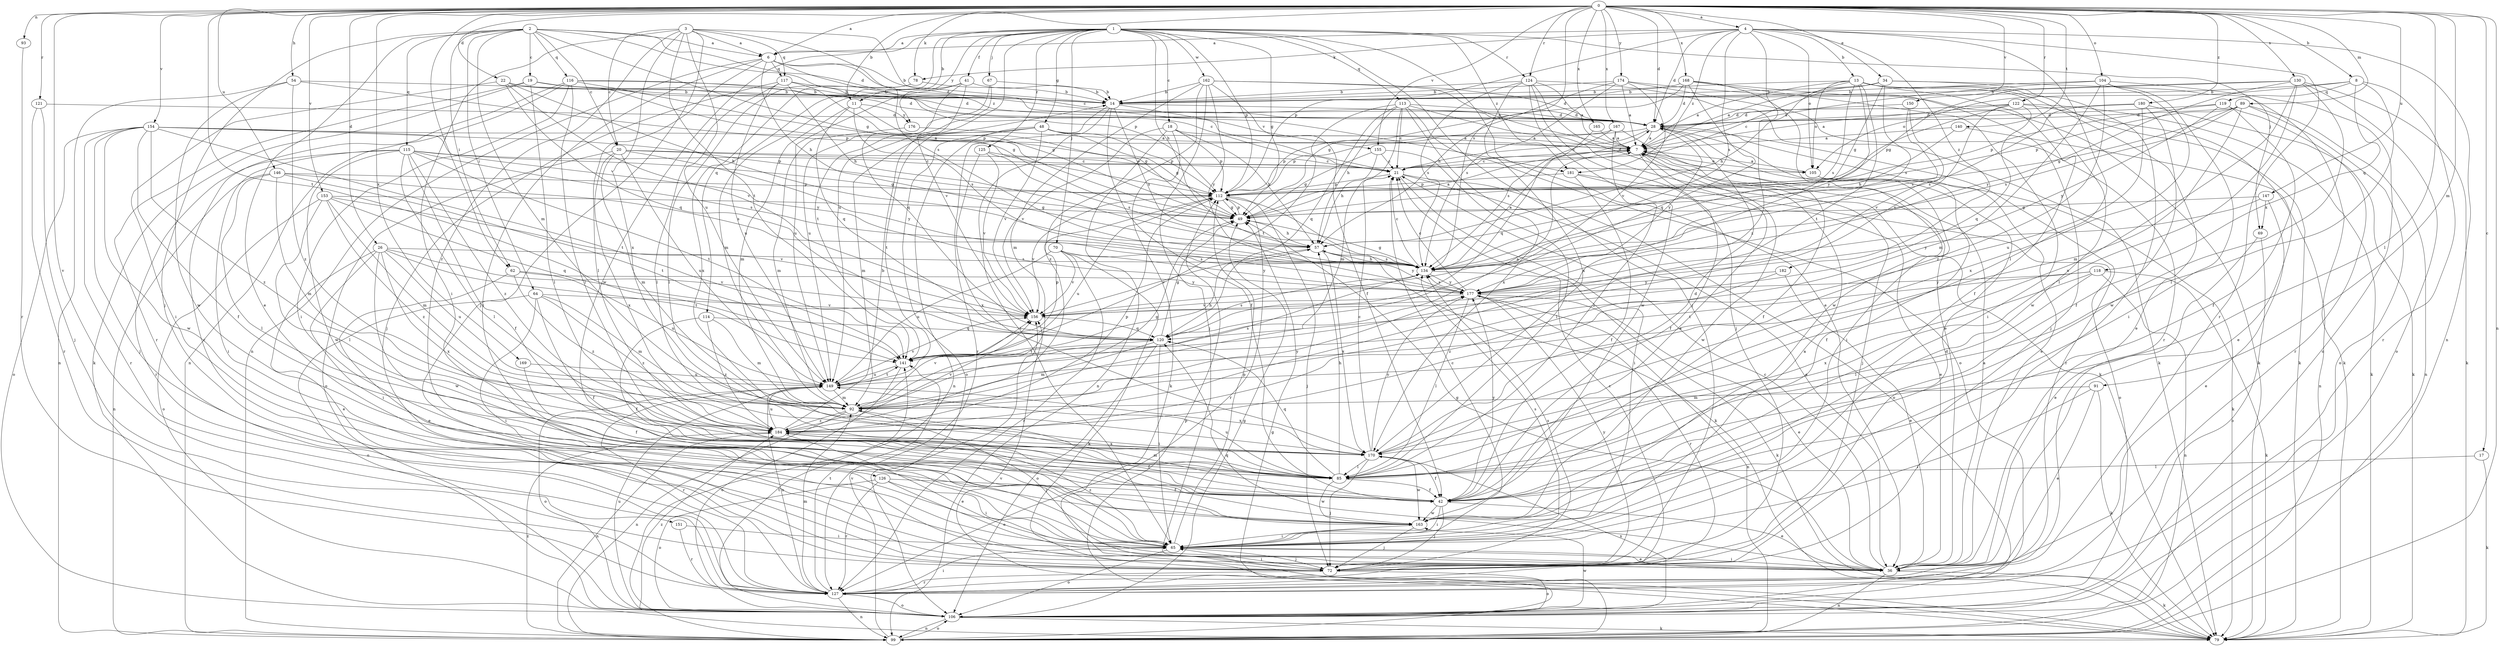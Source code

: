 strict digraph  {
0;
1;
2;
3;
4;
6;
7;
8;
11;
13;
14;
17;
18;
19;
20;
21;
22;
26;
28;
34;
36;
41;
42;
48;
49;
54;
57;
62;
64;
65;
67;
69;
70;
72;
78;
79;
85;
89;
91;
92;
93;
99;
104;
105;
106;
112;
113;
114;
115;
116;
117;
118;
119;
120;
121;
122;
124;
125;
126;
127;
130;
134;
140;
141;
146;
147;
149;
150;
151;
153;
154;
155;
156;
162;
163;
165;
167;
168;
169;
170;
174;
176;
177;
180;
181;
182;
184;
0 -> 4  [label=a];
0 -> 6  [label=a];
0 -> 8  [label=b];
0 -> 11  [label=b];
0 -> 17  [label=c];
0 -> 22  [label=d];
0 -> 26  [label=d];
0 -> 28  [label=d];
0 -> 34  [label=e];
0 -> 54  [label=h];
0 -> 62  [label=i];
0 -> 78  [label=k];
0 -> 85  [label=l];
0 -> 89  [label=m];
0 -> 91  [label=m];
0 -> 93  [label=n];
0 -> 99  [label=n];
0 -> 104  [label=o];
0 -> 121  [label=r];
0 -> 122  [label=r];
0 -> 124  [label=r];
0 -> 130  [label=s];
0 -> 134  [label=s];
0 -> 140  [label=t];
0 -> 141  [label=t];
0 -> 146  [label=u];
0 -> 147  [label=u];
0 -> 150  [label=v];
0 -> 151  [label=v];
0 -> 153  [label=v];
0 -> 154  [label=v];
0 -> 155  [label=v];
0 -> 165  [label=x];
0 -> 167  [label=x];
0 -> 168  [label=x];
0 -> 169  [label=x];
0 -> 174  [label=y];
0 -> 180  [label=z];
1 -> 6  [label=a];
1 -> 11  [label=b];
1 -> 18  [label=c];
1 -> 36  [label=e];
1 -> 41  [label=f];
1 -> 48  [label=g];
1 -> 49  [label=g];
1 -> 57  [label=h];
1 -> 67  [label=j];
1 -> 69  [label=j];
1 -> 70  [label=j];
1 -> 72  [label=j];
1 -> 112  [label=p];
1 -> 113  [label=q];
1 -> 114  [label=q];
1 -> 124  [label=r];
1 -> 125  [label=r];
1 -> 149  [label=u];
1 -> 162  [label=w];
1 -> 163  [label=w];
1 -> 176  [label=y];
1 -> 181  [label=z];
2 -> 6  [label=a];
2 -> 19  [label=c];
2 -> 20  [label=c];
2 -> 28  [label=d];
2 -> 36  [label=e];
2 -> 49  [label=g];
2 -> 62  [label=i];
2 -> 64  [label=i];
2 -> 72  [label=j];
2 -> 92  [label=m];
2 -> 115  [label=q];
2 -> 116  [label=q];
2 -> 181  [label=z];
3 -> 6  [label=a];
3 -> 20  [label=c];
3 -> 21  [label=c];
3 -> 65  [label=i];
3 -> 72  [label=j];
3 -> 117  [label=q];
3 -> 126  [label=r];
3 -> 134  [label=s];
3 -> 141  [label=t];
3 -> 149  [label=u];
3 -> 170  [label=x];
4 -> 6  [label=a];
4 -> 13  [label=b];
4 -> 28  [label=d];
4 -> 78  [label=k];
4 -> 85  [label=l];
4 -> 99  [label=n];
4 -> 105  [label=o];
4 -> 112  [label=p];
4 -> 127  [label=r];
4 -> 134  [label=s];
4 -> 181  [label=z];
4 -> 182  [label=z];
4 -> 184  [label=z];
6 -> 14  [label=b];
6 -> 28  [label=d];
6 -> 57  [label=h];
6 -> 65  [label=i];
6 -> 85  [label=l];
6 -> 99  [label=n];
6 -> 112  [label=p];
6 -> 117  [label=q];
7 -> 21  [label=c];
7 -> 42  [label=f];
7 -> 72  [label=j];
7 -> 105  [label=o];
7 -> 163  [label=w];
8 -> 14  [label=b];
8 -> 85  [label=l];
8 -> 105  [label=o];
8 -> 118  [label=q];
8 -> 119  [label=q];
8 -> 127  [label=r];
11 -> 49  [label=g];
11 -> 92  [label=m];
11 -> 120  [label=q];
11 -> 134  [label=s];
11 -> 176  [label=y];
13 -> 7  [label=a];
13 -> 14  [label=b];
13 -> 36  [label=e];
13 -> 42  [label=f];
13 -> 57  [label=h];
13 -> 79  [label=k];
13 -> 105  [label=o];
13 -> 134  [label=s];
13 -> 141  [label=t];
13 -> 163  [label=w];
13 -> 177  [label=y];
14 -> 28  [label=d];
14 -> 42  [label=f];
14 -> 65  [label=i];
14 -> 127  [label=r];
14 -> 134  [label=s];
14 -> 155  [label=v];
17 -> 79  [label=k];
17 -> 85  [label=l];
18 -> 7  [label=a];
18 -> 57  [label=h];
18 -> 79  [label=k];
18 -> 99  [label=n];
18 -> 112  [label=p];
18 -> 156  [label=v];
19 -> 14  [label=b];
19 -> 28  [label=d];
19 -> 49  [label=g];
19 -> 79  [label=k];
19 -> 85  [label=l];
19 -> 127  [label=r];
20 -> 21  [label=c];
20 -> 92  [label=m];
20 -> 105  [label=o];
20 -> 106  [label=o];
20 -> 149  [label=u];
20 -> 170  [label=x];
20 -> 177  [label=y];
21 -> 28  [label=d];
21 -> 36  [label=e];
21 -> 65  [label=i];
21 -> 106  [label=o];
21 -> 112  [label=p];
22 -> 14  [label=b];
22 -> 28  [label=d];
22 -> 57  [label=h];
22 -> 65  [label=i];
22 -> 120  [label=q];
22 -> 156  [label=v];
26 -> 36  [label=e];
26 -> 65  [label=i];
26 -> 134  [label=s];
26 -> 141  [label=t];
26 -> 149  [label=u];
26 -> 156  [label=v];
26 -> 163  [label=w];
26 -> 170  [label=x];
28 -> 7  [label=a];
28 -> 21  [label=c];
28 -> 36  [label=e];
28 -> 65  [label=i];
28 -> 112  [label=p];
28 -> 127  [label=r];
28 -> 177  [label=y];
34 -> 7  [label=a];
34 -> 14  [label=b];
34 -> 21  [label=c];
34 -> 49  [label=g];
34 -> 72  [label=j];
34 -> 79  [label=k];
34 -> 134  [label=s];
36 -> 7  [label=a];
36 -> 21  [label=c];
36 -> 49  [label=g];
36 -> 65  [label=i];
36 -> 79  [label=k];
36 -> 99  [label=n];
36 -> 120  [label=q];
41 -> 14  [label=b];
41 -> 92  [label=m];
41 -> 120  [label=q];
41 -> 149  [label=u];
41 -> 156  [label=v];
42 -> 7  [label=a];
42 -> 36  [label=e];
42 -> 65  [label=i];
42 -> 72  [label=j];
42 -> 92  [label=m];
42 -> 163  [label=w];
42 -> 177  [label=y];
48 -> 7  [label=a];
48 -> 49  [label=g];
48 -> 92  [label=m];
48 -> 99  [label=n];
48 -> 106  [label=o];
48 -> 112  [label=p];
48 -> 141  [label=t];
48 -> 156  [label=v];
49 -> 7  [label=a];
49 -> 57  [label=h];
49 -> 112  [label=p];
54 -> 14  [label=b];
54 -> 99  [label=n];
54 -> 112  [label=p];
54 -> 163  [label=w];
54 -> 184  [label=z];
57 -> 134  [label=s];
57 -> 156  [label=v];
57 -> 170  [label=x];
57 -> 177  [label=y];
62 -> 36  [label=e];
62 -> 149  [label=u];
62 -> 177  [label=y];
62 -> 184  [label=z];
64 -> 42  [label=f];
64 -> 65  [label=i];
64 -> 92  [label=m];
64 -> 106  [label=o];
64 -> 156  [label=v];
64 -> 184  [label=z];
65 -> 7  [label=a];
65 -> 21  [label=c];
65 -> 36  [label=e];
65 -> 72  [label=j];
65 -> 106  [label=o];
65 -> 112  [label=p];
65 -> 134  [label=s];
65 -> 184  [label=z];
67 -> 14  [label=b];
67 -> 141  [label=t];
67 -> 149  [label=u];
69 -> 36  [label=e];
69 -> 106  [label=o];
70 -> 79  [label=k];
70 -> 127  [label=r];
70 -> 134  [label=s];
70 -> 149  [label=u];
70 -> 156  [label=v];
70 -> 177  [label=y];
72 -> 28  [label=d];
72 -> 65  [label=i];
72 -> 106  [label=o];
72 -> 127  [label=r];
72 -> 134  [label=s];
72 -> 177  [label=y];
78 -> 14  [label=b];
78 -> 85  [label=l];
78 -> 170  [label=x];
79 -> 156  [label=v];
85 -> 42  [label=f];
85 -> 57  [label=h];
85 -> 120  [label=q];
85 -> 149  [label=u];
85 -> 163  [label=w];
89 -> 28  [label=d];
89 -> 49  [label=g];
89 -> 92  [label=m];
89 -> 99  [label=n];
89 -> 106  [label=o];
89 -> 112  [label=p];
89 -> 134  [label=s];
91 -> 36  [label=e];
91 -> 65  [label=i];
91 -> 79  [label=k];
91 -> 92  [label=m];
92 -> 49  [label=g];
92 -> 72  [label=j];
92 -> 99  [label=n];
92 -> 156  [label=v];
92 -> 177  [label=y];
92 -> 184  [label=z];
93 -> 127  [label=r];
99 -> 49  [label=g];
99 -> 106  [label=o];
99 -> 112  [label=p];
99 -> 156  [label=v];
99 -> 184  [label=z];
104 -> 7  [label=a];
104 -> 14  [label=b];
104 -> 65  [label=i];
104 -> 92  [label=m];
104 -> 106  [label=o];
104 -> 170  [label=x];
104 -> 184  [label=z];
105 -> 7  [label=a];
105 -> 42  [label=f];
105 -> 79  [label=k];
106 -> 49  [label=g];
106 -> 79  [label=k];
106 -> 99  [label=n];
106 -> 141  [label=t];
106 -> 149  [label=u];
106 -> 163  [label=w];
106 -> 170  [label=x];
106 -> 184  [label=z];
112 -> 49  [label=g];
112 -> 72  [label=j];
112 -> 79  [label=k];
112 -> 127  [label=r];
112 -> 149  [label=u];
112 -> 156  [label=v];
113 -> 21  [label=c];
113 -> 28  [label=d];
113 -> 57  [label=h];
113 -> 79  [label=k];
113 -> 92  [label=m];
113 -> 106  [label=o];
113 -> 120  [label=q];
113 -> 141  [label=t];
113 -> 170  [label=x];
114 -> 42  [label=f];
114 -> 92  [label=m];
114 -> 120  [label=q];
114 -> 184  [label=z];
115 -> 21  [label=c];
115 -> 42  [label=f];
115 -> 49  [label=g];
115 -> 65  [label=i];
115 -> 85  [label=l];
115 -> 127  [label=r];
115 -> 134  [label=s];
115 -> 141  [label=t];
115 -> 163  [label=w];
115 -> 184  [label=z];
116 -> 14  [label=b];
116 -> 21  [label=c];
116 -> 65  [label=i];
116 -> 85  [label=l];
116 -> 99  [label=n];
116 -> 112  [label=p];
116 -> 127  [label=r];
117 -> 14  [label=b];
117 -> 49  [label=g];
117 -> 57  [label=h];
117 -> 72  [label=j];
117 -> 85  [label=l];
117 -> 149  [label=u];
118 -> 79  [label=k];
118 -> 85  [label=l];
118 -> 99  [label=n];
118 -> 141  [label=t];
118 -> 170  [label=x];
118 -> 177  [label=y];
119 -> 28  [label=d];
119 -> 42  [label=f];
119 -> 112  [label=p];
119 -> 127  [label=r];
119 -> 177  [label=y];
120 -> 49  [label=g];
120 -> 65  [label=i];
120 -> 92  [label=m];
120 -> 106  [label=o];
120 -> 134  [label=s];
120 -> 141  [label=t];
121 -> 28  [label=d];
121 -> 72  [label=j];
121 -> 127  [label=r];
122 -> 7  [label=a];
122 -> 28  [label=d];
122 -> 36  [label=e];
122 -> 79  [label=k];
122 -> 112  [label=p];
122 -> 120  [label=q];
122 -> 156  [label=v];
124 -> 7  [label=a];
124 -> 14  [label=b];
124 -> 36  [label=e];
124 -> 72  [label=j];
124 -> 79  [label=k];
124 -> 134  [label=s];
124 -> 163  [label=w];
124 -> 170  [label=x];
125 -> 21  [label=c];
125 -> 134  [label=s];
125 -> 156  [label=v];
125 -> 170  [label=x];
126 -> 36  [label=e];
126 -> 42  [label=f];
126 -> 65  [label=i];
126 -> 106  [label=o];
126 -> 127  [label=r];
127 -> 21  [label=c];
127 -> 65  [label=i];
127 -> 92  [label=m];
127 -> 99  [label=n];
127 -> 106  [label=o];
127 -> 141  [label=t];
127 -> 149  [label=u];
130 -> 14  [label=b];
130 -> 49  [label=g];
130 -> 79  [label=k];
130 -> 85  [label=l];
130 -> 106  [label=o];
130 -> 163  [label=w];
130 -> 170  [label=x];
130 -> 177  [label=y];
134 -> 7  [label=a];
134 -> 21  [label=c];
134 -> 49  [label=g];
134 -> 57  [label=h];
134 -> 79  [label=k];
134 -> 177  [label=y];
140 -> 7  [label=a];
140 -> 57  [label=h];
140 -> 99  [label=n];
141 -> 7  [label=a];
141 -> 57  [label=h];
141 -> 106  [label=o];
141 -> 112  [label=p];
141 -> 149  [label=u];
146 -> 85  [label=l];
146 -> 92  [label=m];
146 -> 99  [label=n];
146 -> 112  [label=p];
146 -> 134  [label=s];
146 -> 141  [label=t];
147 -> 36  [label=e];
147 -> 49  [label=g];
147 -> 177  [label=y];
147 -> 69  [label=x];
149 -> 92  [label=m];
149 -> 106  [label=o];
149 -> 127  [label=r];
149 -> 134  [label=s];
149 -> 141  [label=t];
149 -> 156  [label=v];
149 -> 170  [label=x];
150 -> 28  [label=d];
150 -> 134  [label=s];
150 -> 156  [label=v];
151 -> 65  [label=i];
151 -> 127  [label=r];
153 -> 49  [label=g];
153 -> 85  [label=l];
153 -> 92  [label=m];
153 -> 106  [label=o];
153 -> 120  [label=q];
153 -> 156  [label=v];
153 -> 184  [label=z];
154 -> 7  [label=a];
154 -> 42  [label=f];
154 -> 72  [label=j];
154 -> 106  [label=o];
154 -> 112  [label=p];
154 -> 127  [label=r];
154 -> 141  [label=t];
154 -> 163  [label=w];
154 -> 177  [label=y];
154 -> 184  [label=z];
155 -> 21  [label=c];
155 -> 49  [label=g];
155 -> 57  [label=h];
155 -> 85  [label=l];
156 -> 120  [label=q];
162 -> 7  [label=a];
162 -> 14  [label=b];
162 -> 28  [label=d];
162 -> 42  [label=f];
162 -> 72  [label=j];
162 -> 92  [label=m];
162 -> 177  [label=y];
162 -> 184  [label=z];
163 -> 65  [label=i];
163 -> 72  [label=j];
165 -> 7  [label=a];
165 -> 120  [label=q];
167 -> 7  [label=a];
167 -> 42  [label=f];
167 -> 85  [label=l];
167 -> 112  [label=p];
167 -> 134  [label=s];
168 -> 14  [label=b];
168 -> 28  [label=d];
168 -> 49  [label=g];
168 -> 65  [label=i];
168 -> 72  [label=j];
168 -> 120  [label=q];
168 -> 163  [label=w];
169 -> 42  [label=f];
169 -> 149  [label=u];
170 -> 21  [label=c];
170 -> 28  [label=d];
170 -> 42  [label=f];
170 -> 72  [label=j];
170 -> 85  [label=l];
170 -> 163  [label=w];
170 -> 177  [label=y];
174 -> 7  [label=a];
174 -> 14  [label=b];
174 -> 57  [label=h];
174 -> 79  [label=k];
174 -> 127  [label=r];
174 -> 134  [label=s];
174 -> 156  [label=v];
176 -> 7  [label=a];
176 -> 92  [label=m];
177 -> 21  [label=c];
177 -> 36  [label=e];
177 -> 85  [label=l];
177 -> 99  [label=n];
177 -> 127  [label=r];
177 -> 134  [label=s];
177 -> 156  [label=v];
180 -> 28  [label=d];
180 -> 42  [label=f];
180 -> 79  [label=k];
180 -> 134  [label=s];
180 -> 149  [label=u];
181 -> 36  [label=e];
181 -> 42  [label=f];
181 -> 106  [label=o];
181 -> 112  [label=p];
182 -> 36  [label=e];
182 -> 177  [label=y];
182 -> 184  [label=z];
184 -> 14  [label=b];
184 -> 36  [label=e];
184 -> 42  [label=f];
184 -> 99  [label=n];
184 -> 112  [label=p];
184 -> 149  [label=u];
184 -> 156  [label=v];
184 -> 170  [label=x];
}
